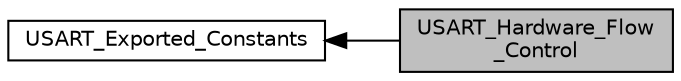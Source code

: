 digraph "USART_Hardware_Flow_Control"
{
  edge [fontname="Helvetica",fontsize="10",labelfontname="Helvetica",labelfontsize="10"];
  node [fontname="Helvetica",fontsize="10",shape=record];
  rankdir=LR;
  Node0 [label="USART_Hardware_Flow\l_Control",height=0.2,width=0.4,color="black", fillcolor="grey75", style="filled", fontcolor="black"];
  Node1 [label="USART_Exported_Constants",height=0.2,width=0.4,color="black", fillcolor="white", style="filled",URL="$group___u_s_a_r_t___exported___constants.html"];
  Node1->Node0 [shape=plaintext, dir="back", style="solid"];
}
